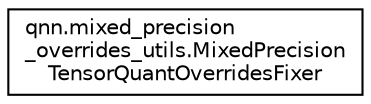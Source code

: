 digraph "Graphical Class Hierarchy"
{
 // LATEX_PDF_SIZE
  edge [fontname="Helvetica",fontsize="10",labelfontname="Helvetica",labelfontsize="10"];
  node [fontname="Helvetica",fontsize="10",shape=record];
  rankdir="LR";
  Node0 [label="qnn.mixed_precision\l_overrides_utils.MixedPrecision\lTensorQuantOverridesFixer",height=0.2,width=0.4,color="black", fillcolor="white", style="filled",URL="$classqnn_1_1mixed__precision__overrides__utils_1_1MixedPrecisionTensorQuantOverridesFixer.html",tooltip=" "];
}
